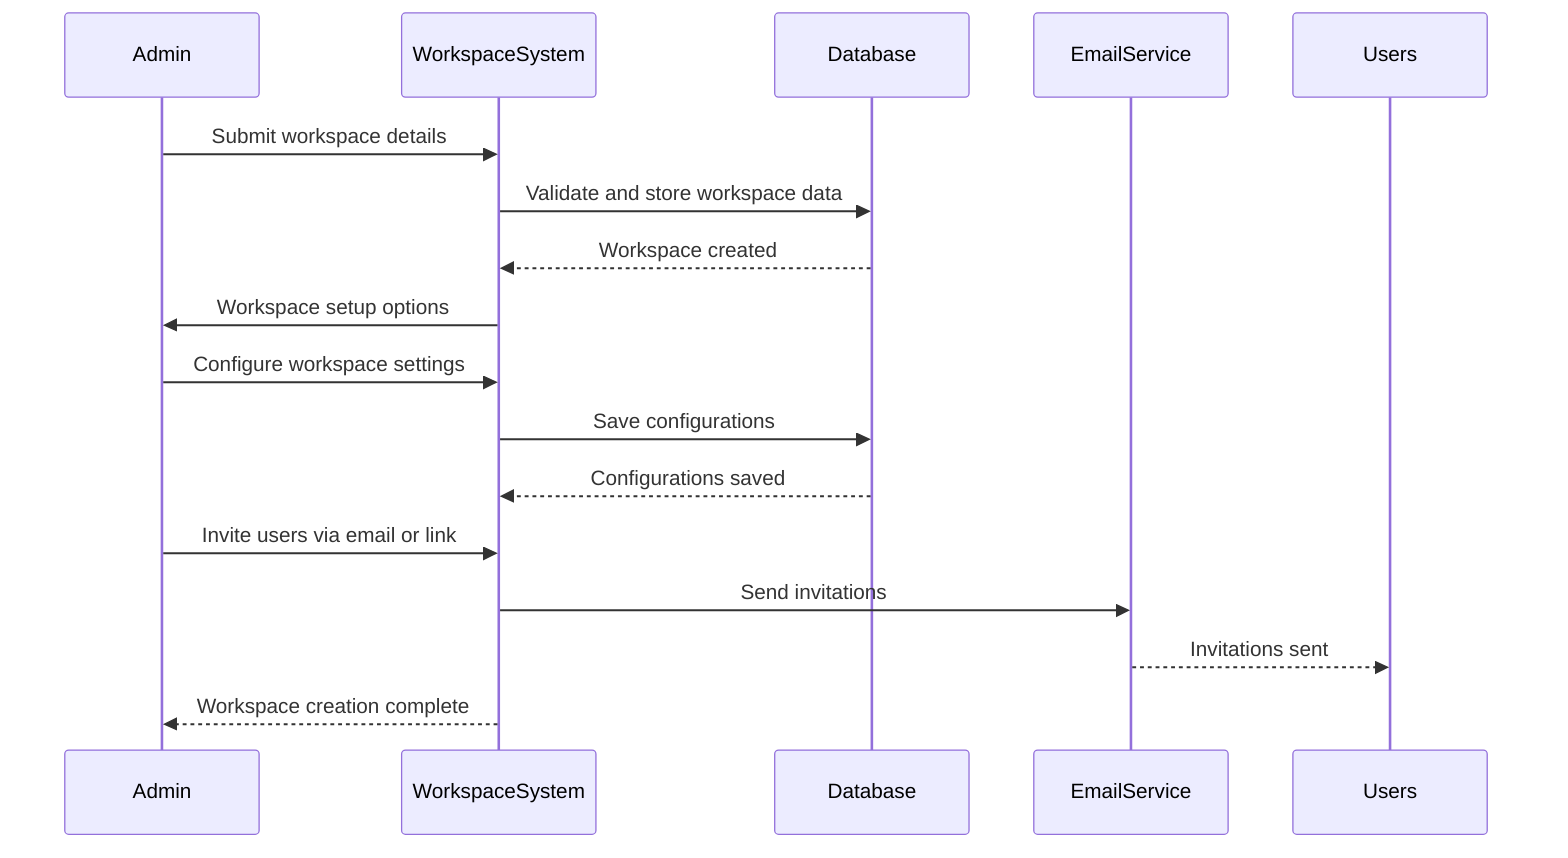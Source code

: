 sequenceDiagram
    participant Admin
    participant WorkspaceSystem
    participant Database
    participant EmailService

    Admin->>WorkspaceSystem: Submit workspace details
    WorkspaceSystem->>Database: Validate and store workspace data
    Database-->>WorkspaceSystem: Workspace created
    WorkspaceSystem->>Admin: Workspace setup options
    Admin->>WorkspaceSystem: Configure workspace settings
    WorkspaceSystem->>Database: Save configurations
    Database-->>WorkspaceSystem: Configurations saved
    Admin->>WorkspaceSystem: Invite users via email or link
    WorkspaceSystem->>EmailService: Send invitations
    EmailService-->>Users: Invitations sent
    WorkspaceSystem-->>Admin: Workspace creation complete
